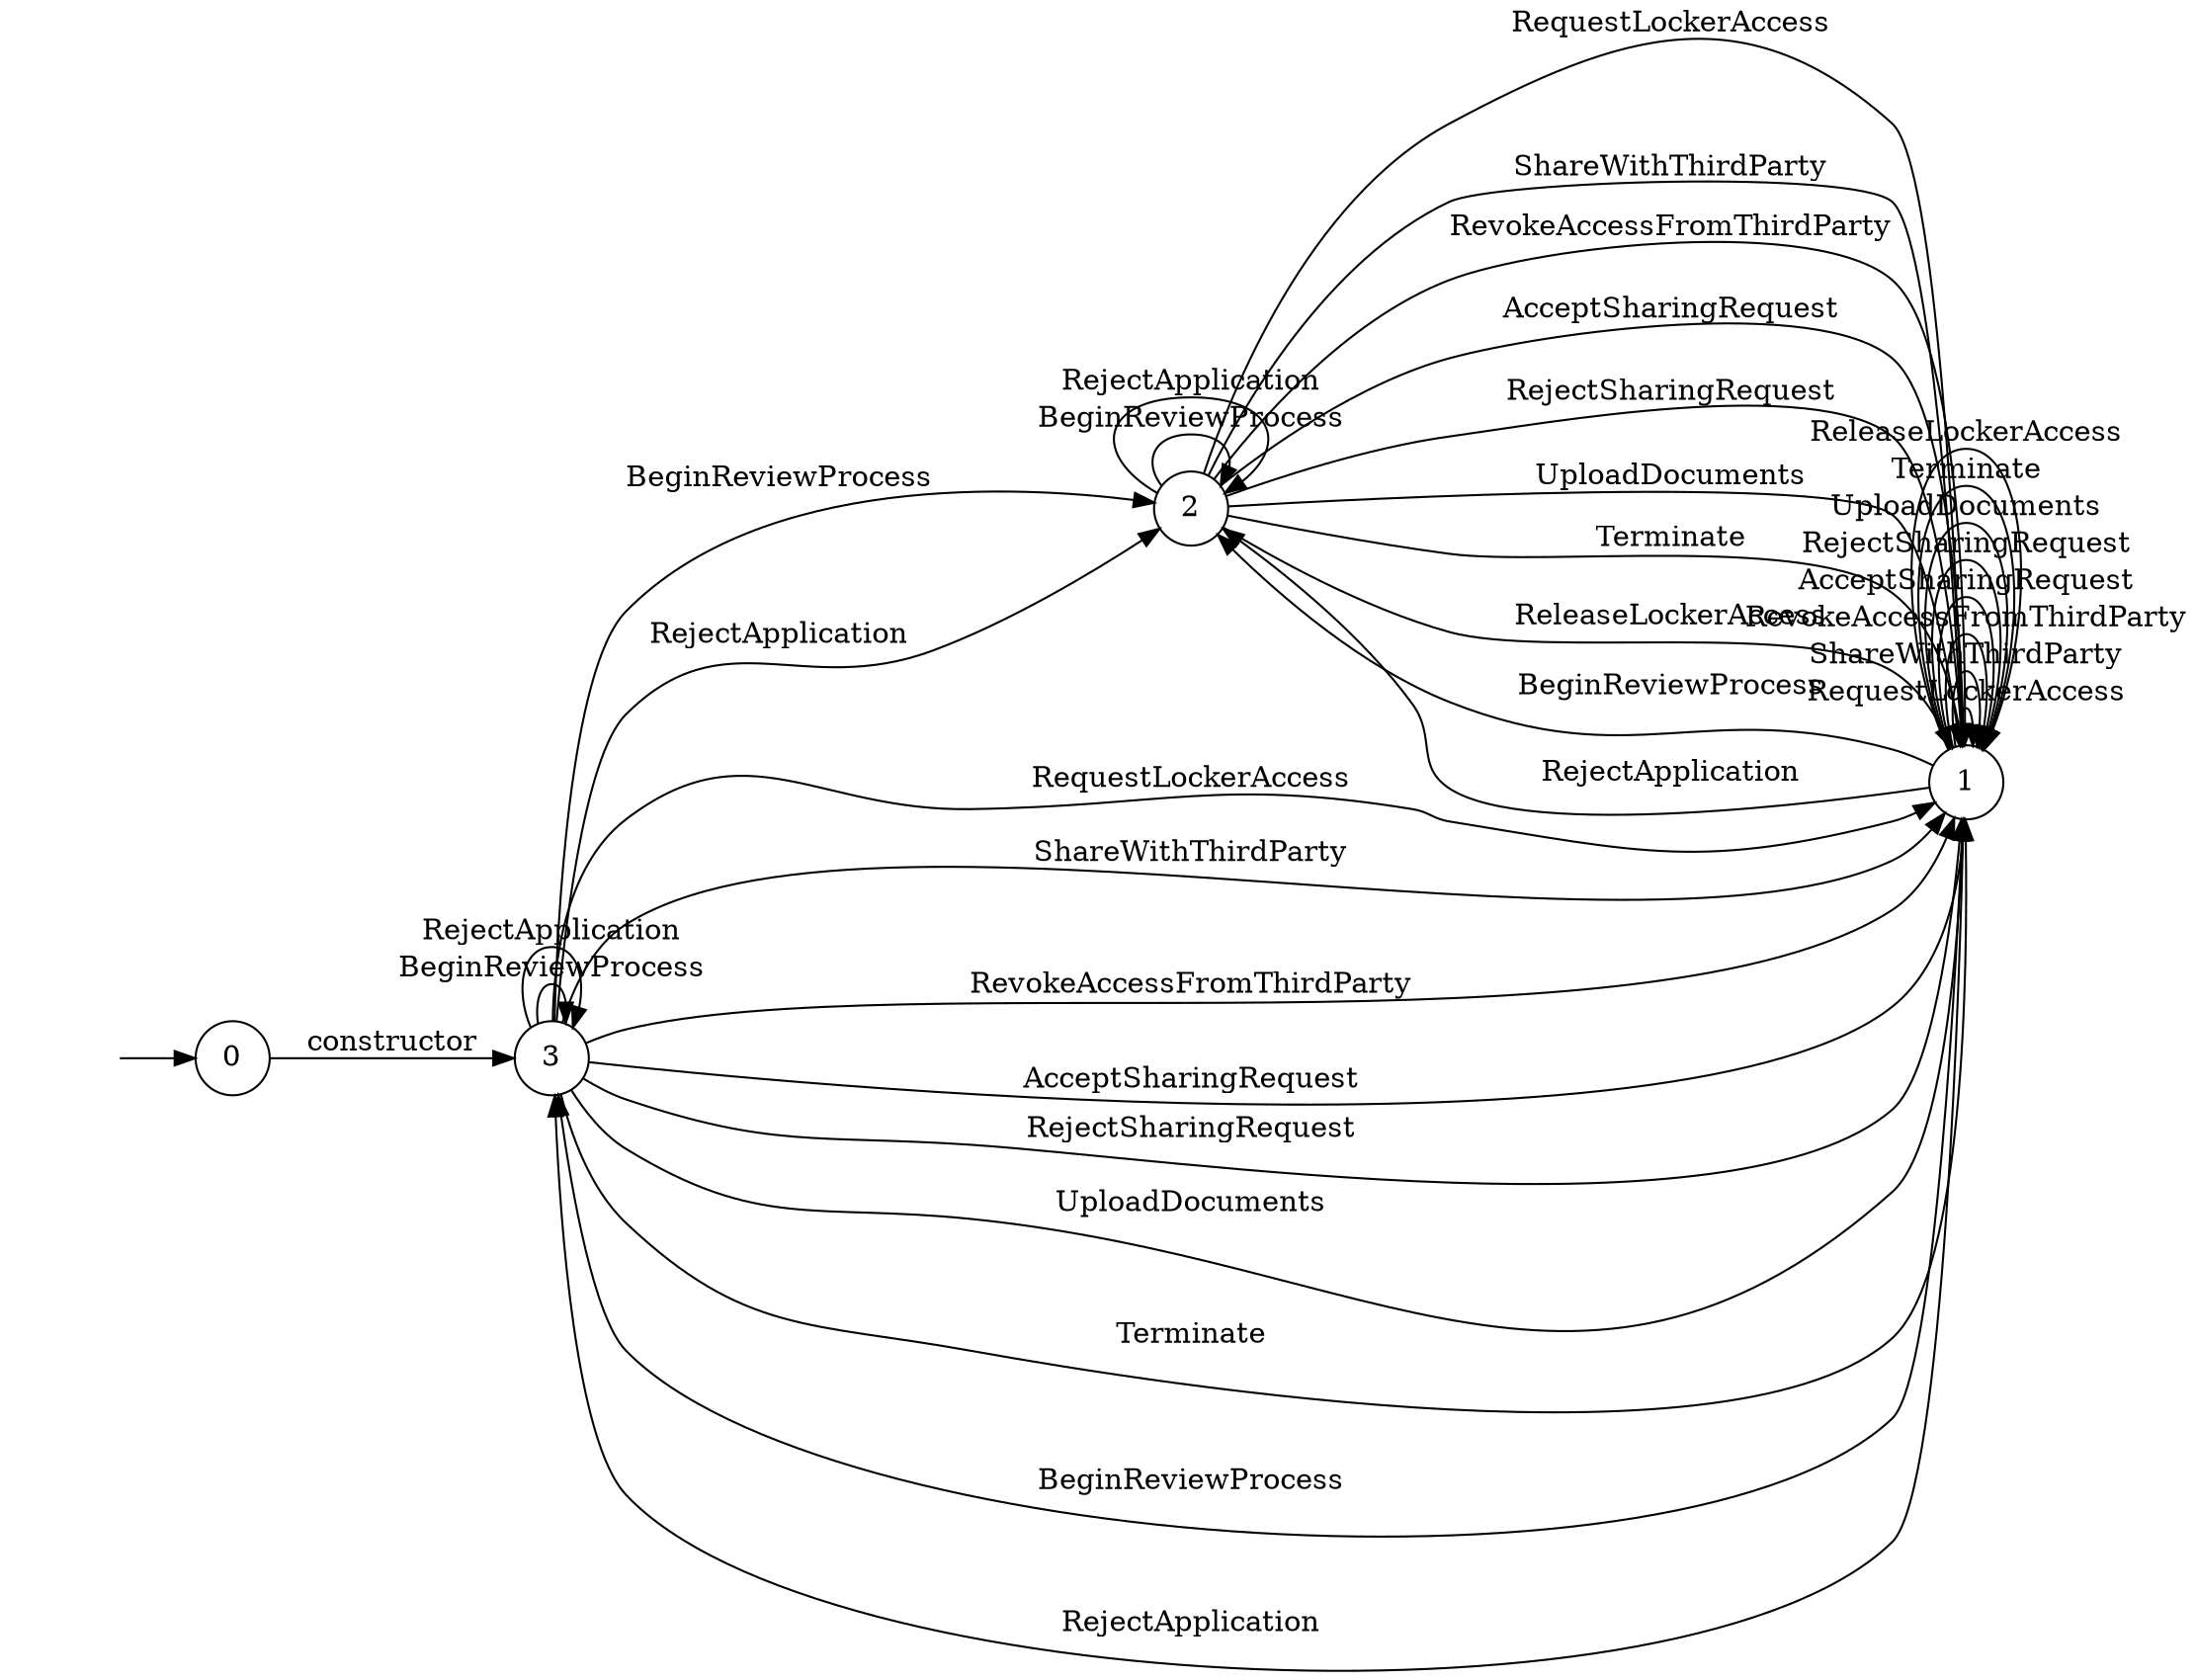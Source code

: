 digraph "Dapp-Automata-data/fuzzer/testnetdata-model-rq1/DigitalLocker/FSM-2" {
	graph [rankdir=LR]
	"" [label="" shape=plaintext]
	2 [label=2 shape=circle]
	3 [label=3 shape=circle]
	1 [label=1 shape=circle]
	0 [label=0 shape=circle]
	"" -> 0 [label=""]
	0 -> 3 [label=constructor]
	3 -> 2 [label=BeginReviewProcess]
	3 -> 3 [label=BeginReviewProcess]
	3 -> 1 [label=RequestLockerAccess]
	3 -> 1 [label=ShareWithThirdParty]
	3 -> 1 [label=RevokeAccessFromThirdParty]
	3 -> 1 [label=AcceptSharingRequest]
	3 -> 1 [label=RejectSharingRequest]
	3 -> 1 [label=UploadDocuments]
	3 -> 1 [label=Terminate]
	3 -> 2 [label=RejectApplication]
	3 -> 3 [label=RejectApplication]
	1 -> 2 [label=BeginReviewProcess]
	1 -> 3 [label=BeginReviewProcess]
	1 -> 1 [label=RequestLockerAccess]
	1 -> 1 [label=ShareWithThirdParty]
	1 -> 1 [label=RevokeAccessFromThirdParty]
	1 -> 1 [label=AcceptSharingRequest]
	1 -> 1 [label=RejectSharingRequest]
	1 -> 1 [label=UploadDocuments]
	1 -> 1 [label=Terminate]
	1 -> 2 [label=RejectApplication]
	1 -> 3 [label=RejectApplication]
	1 -> 1 [label=ReleaseLockerAccess]
	2 -> 2 [label=BeginReviewProcess]
	2 -> 1 [label=RequestLockerAccess]
	2 -> 1 [label=ShareWithThirdParty]
	2 -> 1 [label=RevokeAccessFromThirdParty]
	2 -> 1 [label=AcceptSharingRequest]
	2 -> 1 [label=RejectSharingRequest]
	2 -> 1 [label=UploadDocuments]
	2 -> 1 [label=Terminate]
	2 -> 2 [label=RejectApplication]
	2 -> 1 [label=ReleaseLockerAccess]
}
